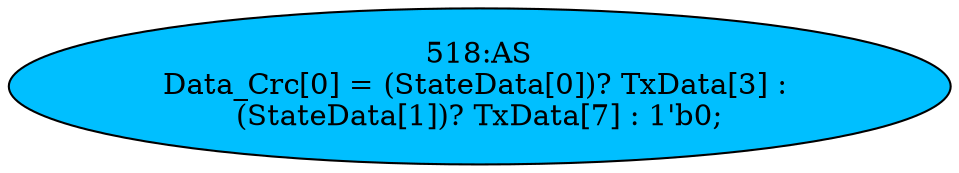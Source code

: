 strict digraph "" {
	node [label="\N"];
	"518:AS"	 [ast="<pyverilog.vparser.ast.Assign object at 0x7ff8274bda50>",
		def_var="['Data_Crc']",
		fillcolor=deepskyblue,
		label="518:AS
Data_Crc[0] = (StateData[0])? TxData[3] : 
(StateData[1])? TxData[7] : 1'b0;",
		statements="[]",
		style=filled,
		typ=Assign,
		use_var="['StateData', 'TxData', 'StateData', 'TxData']"];
}
